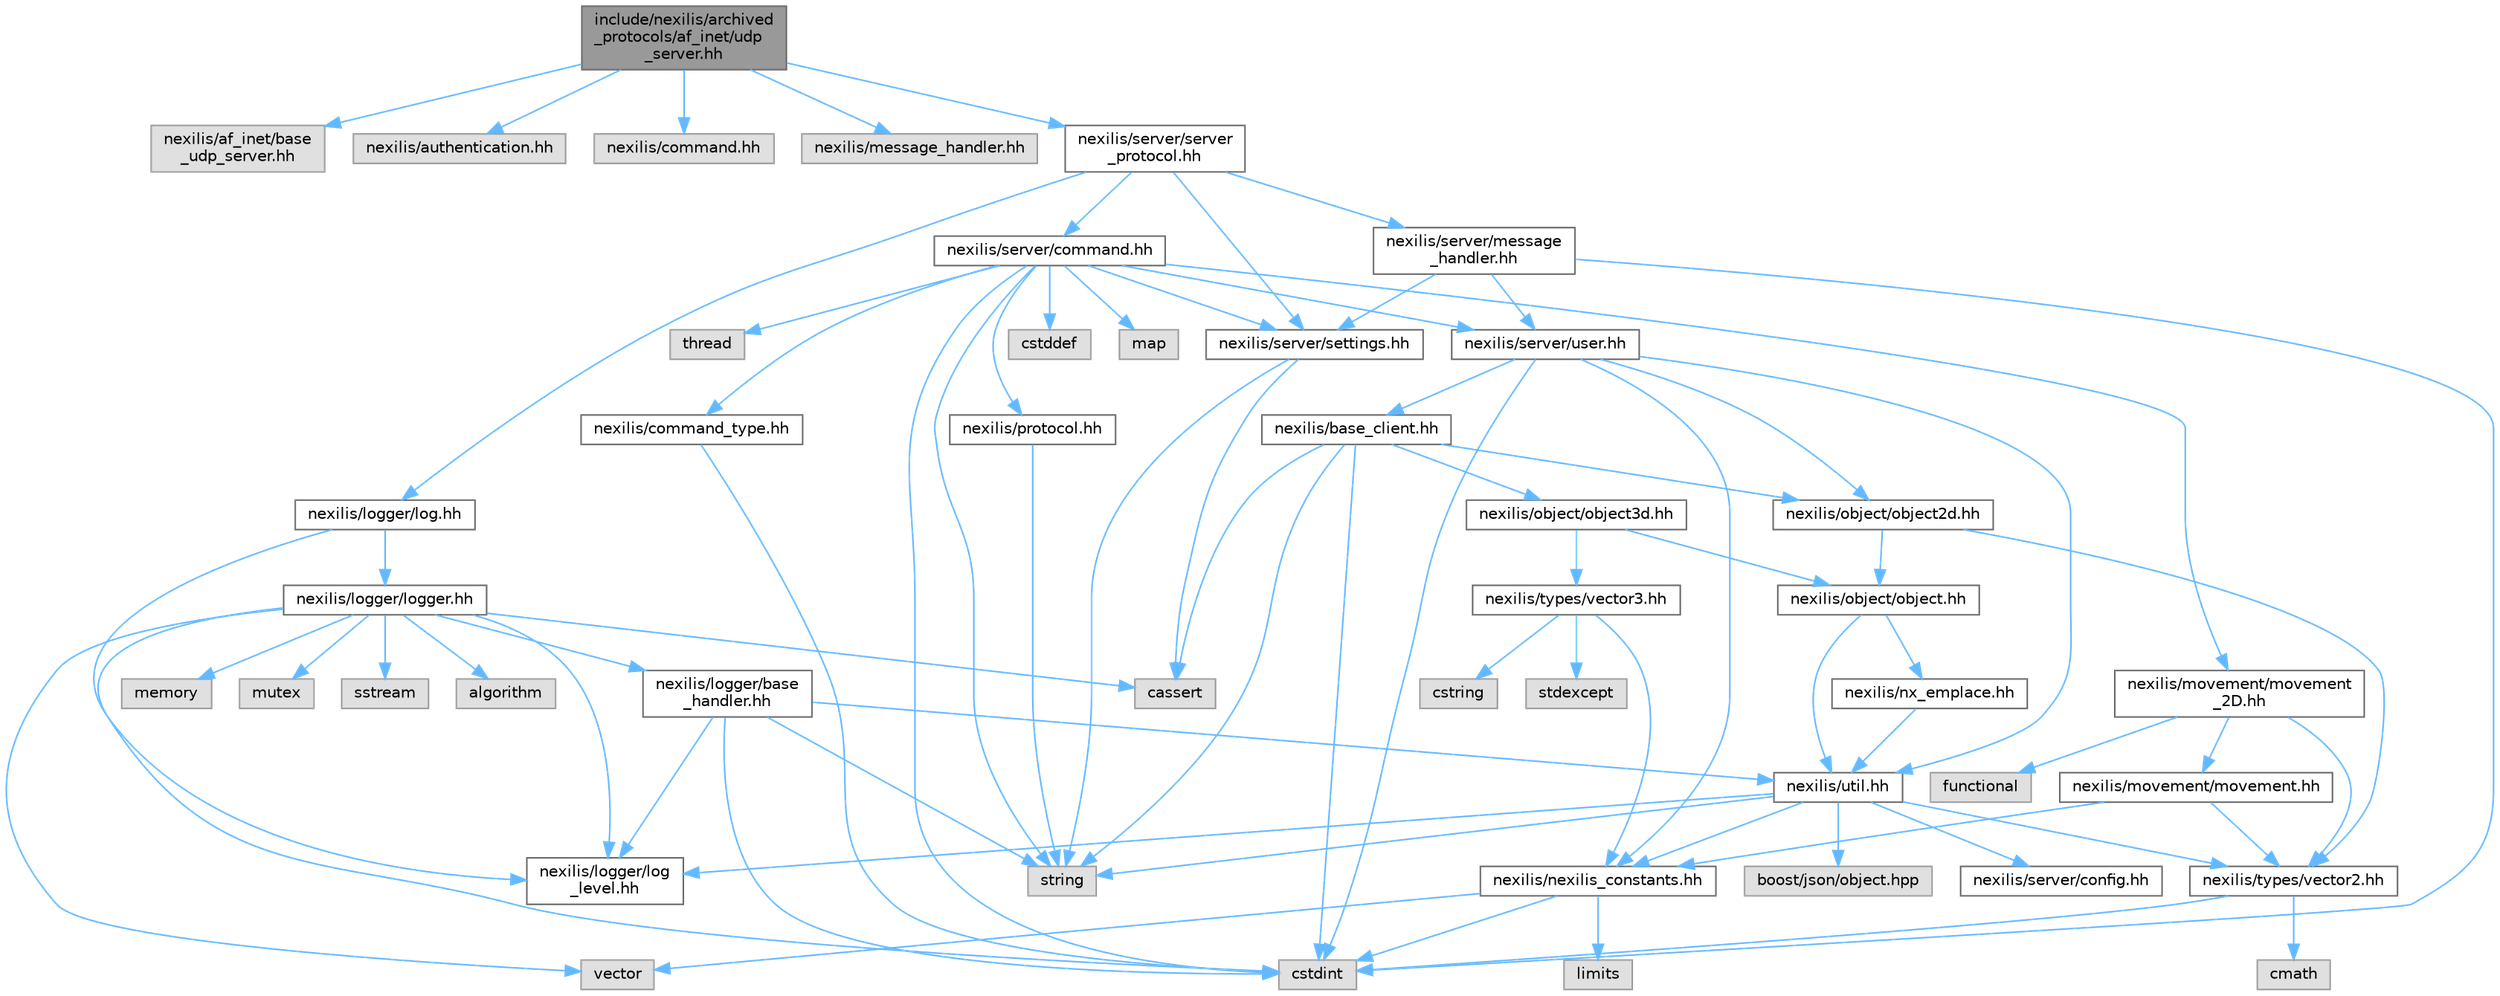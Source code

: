 digraph "include/nexilis/archived_protocols/af_inet/udp_server.hh"
{
 // LATEX_PDF_SIZE
  bgcolor="transparent";
  edge [fontname=Helvetica,fontsize=10,labelfontname=Helvetica,labelfontsize=10];
  node [fontname=Helvetica,fontsize=10,shape=box,height=0.2,width=0.4];
  Node1 [id="Node000001",label="include/nexilis/archived\l_protocols/af_inet/udp\l_server.hh",height=0.2,width=0.4,color="gray40", fillcolor="grey60", style="filled", fontcolor="black",tooltip=" "];
  Node1 -> Node2 [id="edge1_Node000001_Node000002",color="steelblue1",style="solid",tooltip=" "];
  Node2 [id="Node000002",label="nexilis/af_inet/base\l_udp_server.hh",height=0.2,width=0.4,color="grey60", fillcolor="#E0E0E0", style="filled",tooltip=" "];
  Node1 -> Node3 [id="edge2_Node000001_Node000003",color="steelblue1",style="solid",tooltip=" "];
  Node3 [id="Node000003",label="nexilis/authentication.hh",height=0.2,width=0.4,color="grey60", fillcolor="#E0E0E0", style="filled",tooltip=" "];
  Node1 -> Node4 [id="edge3_Node000001_Node000004",color="steelblue1",style="solid",tooltip=" "];
  Node4 [id="Node000004",label="nexilis/command.hh",height=0.2,width=0.4,color="grey60", fillcolor="#E0E0E0", style="filled",tooltip=" "];
  Node1 -> Node5 [id="edge4_Node000001_Node000005",color="steelblue1",style="solid",tooltip=" "];
  Node5 [id="Node000005",label="nexilis/message_handler.hh",height=0.2,width=0.4,color="grey60", fillcolor="#E0E0E0", style="filled",tooltip=" "];
  Node1 -> Node6 [id="edge5_Node000001_Node000006",color="steelblue1",style="solid",tooltip=" "];
  Node6 [id="Node000006",label="nexilis/server/server\l_protocol.hh",height=0.2,width=0.4,color="grey40", fillcolor="white", style="filled",URL="$da/dc6/server__protocol_8hh.html",tooltip=" "];
  Node6 -> Node7 [id="edge6_Node000006_Node000007",color="steelblue1",style="solid",tooltip=" "];
  Node7 [id="Node000007",label="nexilis/logger/log.hh",height=0.2,width=0.4,color="grey40", fillcolor="white", style="filled",URL="$d3/de3/log_8hh.html",tooltip=" "];
  Node7 -> Node8 [id="edge7_Node000007_Node000008",color="steelblue1",style="solid",tooltip=" "];
  Node8 [id="Node000008",label="nexilis/logger/log\l_level.hh",height=0.2,width=0.4,color="grey40", fillcolor="white", style="filled",URL="$dd/dbd/log__level_8hh.html",tooltip=" "];
  Node7 -> Node9 [id="edge8_Node000007_Node000009",color="steelblue1",style="solid",tooltip=" "];
  Node9 [id="Node000009",label="nexilis/logger/logger.hh",height=0.2,width=0.4,color="grey40", fillcolor="white", style="filled",URL="$d5/dc3/logger_8hh.html",tooltip=" "];
  Node9 -> Node10 [id="edge9_Node000009_Node000010",color="steelblue1",style="solid",tooltip=" "];
  Node10 [id="Node000010",label="nexilis/logger/base\l_handler.hh",height=0.2,width=0.4,color="grey40", fillcolor="white", style="filled",URL="$d5/d5a/base__handler_8hh.html",tooltip=" "];
  Node10 -> Node8 [id="edge10_Node000010_Node000008",color="steelblue1",style="solid",tooltip=" "];
  Node10 -> Node11 [id="edge11_Node000010_Node000011",color="steelblue1",style="solid",tooltip=" "];
  Node11 [id="Node000011",label="nexilis/util.hh",height=0.2,width=0.4,color="grey40", fillcolor="white", style="filled",URL="$d3/d68/util_8hh.html",tooltip=" "];
  Node11 -> Node8 [id="edge12_Node000011_Node000008",color="steelblue1",style="solid",tooltip=" "];
  Node11 -> Node12 [id="edge13_Node000011_Node000012",color="steelblue1",style="solid",tooltip=" "];
  Node12 [id="Node000012",label="nexilis/nexilis_constants.hh",height=0.2,width=0.4,color="grey40", fillcolor="white", style="filled",URL="$dd/da5/nexilis__constants_8hh.html",tooltip=" "];
  Node12 -> Node13 [id="edge14_Node000012_Node000013",color="steelblue1",style="solid",tooltip=" "];
  Node13 [id="Node000013",label="cstdint",height=0.2,width=0.4,color="grey60", fillcolor="#E0E0E0", style="filled",tooltip=" "];
  Node12 -> Node14 [id="edge15_Node000012_Node000014",color="steelblue1",style="solid",tooltip=" "];
  Node14 [id="Node000014",label="limits",height=0.2,width=0.4,color="grey60", fillcolor="#E0E0E0", style="filled",tooltip=" "];
  Node12 -> Node15 [id="edge16_Node000012_Node000015",color="steelblue1",style="solid",tooltip=" "];
  Node15 [id="Node000015",label="vector",height=0.2,width=0.4,color="grey60", fillcolor="#E0E0E0", style="filled",tooltip=" "];
  Node11 -> Node16 [id="edge17_Node000011_Node000016",color="steelblue1",style="solid",tooltip=" "];
  Node16 [id="Node000016",label="nexilis/server/config.hh",height=0.2,width=0.4,color="grey40", fillcolor="white", style="filled",URL="$dc/d53/config_8hh.html",tooltip=" "];
  Node11 -> Node17 [id="edge18_Node000011_Node000017",color="steelblue1",style="solid",tooltip=" "];
  Node17 [id="Node000017",label="nexilis/types/vector2.hh",height=0.2,width=0.4,color="grey40", fillcolor="white", style="filled",URL="$d1/d6b/vector2_8hh.html",tooltip=" "];
  Node17 -> Node18 [id="edge19_Node000017_Node000018",color="steelblue1",style="solid",tooltip=" "];
  Node18 [id="Node000018",label="cmath",height=0.2,width=0.4,color="grey60", fillcolor="#E0E0E0", style="filled",tooltip=" "];
  Node17 -> Node13 [id="edge20_Node000017_Node000013",color="steelblue1",style="solid",tooltip=" "];
  Node11 -> Node19 [id="edge21_Node000011_Node000019",color="steelblue1",style="solid",tooltip=" "];
  Node19 [id="Node000019",label="boost/json/object.hpp",height=0.2,width=0.4,color="grey60", fillcolor="#E0E0E0", style="filled",tooltip=" "];
  Node11 -> Node20 [id="edge22_Node000011_Node000020",color="steelblue1",style="solid",tooltip=" "];
  Node20 [id="Node000020",label="string",height=0.2,width=0.4,color="grey60", fillcolor="#E0E0E0", style="filled",tooltip=" "];
  Node10 -> Node13 [id="edge23_Node000010_Node000013",color="steelblue1",style="solid",tooltip=" "];
  Node10 -> Node20 [id="edge24_Node000010_Node000020",color="steelblue1",style="solid",tooltip=" "];
  Node9 -> Node8 [id="edge25_Node000009_Node000008",color="steelblue1",style="solid",tooltip=" "];
  Node9 -> Node21 [id="edge26_Node000009_Node000021",color="steelblue1",style="solid",tooltip=" "];
  Node21 [id="Node000021",label="algorithm",height=0.2,width=0.4,color="grey60", fillcolor="#E0E0E0", style="filled",tooltip=" "];
  Node9 -> Node22 [id="edge27_Node000009_Node000022",color="steelblue1",style="solid",tooltip=" "];
  Node22 [id="Node000022",label="cassert",height=0.2,width=0.4,color="grey60", fillcolor="#E0E0E0", style="filled",tooltip=" "];
  Node9 -> Node13 [id="edge28_Node000009_Node000013",color="steelblue1",style="solid",tooltip=" "];
  Node9 -> Node23 [id="edge29_Node000009_Node000023",color="steelblue1",style="solid",tooltip=" "];
  Node23 [id="Node000023",label="memory",height=0.2,width=0.4,color="grey60", fillcolor="#E0E0E0", style="filled",tooltip=" "];
  Node9 -> Node24 [id="edge30_Node000009_Node000024",color="steelblue1",style="solid",tooltip=" "];
  Node24 [id="Node000024",label="mutex",height=0.2,width=0.4,color="grey60", fillcolor="#E0E0E0", style="filled",tooltip=" "];
  Node9 -> Node25 [id="edge31_Node000009_Node000025",color="steelblue1",style="solid",tooltip=" "];
  Node25 [id="Node000025",label="sstream",height=0.2,width=0.4,color="grey60", fillcolor="#E0E0E0", style="filled",tooltip=" "];
  Node9 -> Node15 [id="edge32_Node000009_Node000015",color="steelblue1",style="solid",tooltip=" "];
  Node6 -> Node26 [id="edge33_Node000006_Node000026",color="steelblue1",style="solid",tooltip=" "];
  Node26 [id="Node000026",label="nexilis/server/command.hh",height=0.2,width=0.4,color="grey40", fillcolor="white", style="filled",URL="$dc/d3b/command_8hh.html",tooltip=" "];
  Node26 -> Node27 [id="edge34_Node000026_Node000027",color="steelblue1",style="solid",tooltip=" "];
  Node27 [id="Node000027",label="nexilis/command_type.hh",height=0.2,width=0.4,color="grey40", fillcolor="white", style="filled",URL="$dd/dcf/command__type_8hh.html",tooltip=" "];
  Node27 -> Node13 [id="edge35_Node000027_Node000013",color="steelblue1",style="solid",tooltip=" "];
  Node26 -> Node28 [id="edge36_Node000026_Node000028",color="steelblue1",style="solid",tooltip=" "];
  Node28 [id="Node000028",label="nexilis/movement/movement\l_2D.hh",height=0.2,width=0.4,color="grey40", fillcolor="white", style="filled",URL="$d3/d92/movement__2D_8hh.html",tooltip=" "];
  Node28 -> Node29 [id="edge37_Node000028_Node000029",color="steelblue1",style="solid",tooltip=" "];
  Node29 [id="Node000029",label="nexilis/movement/movement.hh",height=0.2,width=0.4,color="grey40", fillcolor="white", style="filled",URL="$df/da3/movement_8hh.html",tooltip=" "];
  Node29 -> Node12 [id="edge38_Node000029_Node000012",color="steelblue1",style="solid",tooltip=" "];
  Node29 -> Node17 [id="edge39_Node000029_Node000017",color="steelblue1",style="solid",tooltip=" "];
  Node28 -> Node17 [id="edge40_Node000028_Node000017",color="steelblue1",style="solid",tooltip=" "];
  Node28 -> Node30 [id="edge41_Node000028_Node000030",color="steelblue1",style="solid",tooltip=" "];
  Node30 [id="Node000030",label="functional",height=0.2,width=0.4,color="grey60", fillcolor="#E0E0E0", style="filled",tooltip=" "];
  Node26 -> Node31 [id="edge42_Node000026_Node000031",color="steelblue1",style="solid",tooltip=" "];
  Node31 [id="Node000031",label="nexilis/protocol.hh",height=0.2,width=0.4,color="grey40", fillcolor="white", style="filled",URL="$d1/d2a/protocol_8hh.html",tooltip=" "];
  Node31 -> Node20 [id="edge43_Node000031_Node000020",color="steelblue1",style="solid",tooltip=" "];
  Node26 -> Node32 [id="edge44_Node000026_Node000032",color="steelblue1",style="solid",tooltip=" "];
  Node32 [id="Node000032",label="nexilis/server/settings.hh",height=0.2,width=0.4,color="grey40", fillcolor="white", style="filled",URL="$d7/df4/settings_8hh.html",tooltip=" "];
  Node32 -> Node22 [id="edge45_Node000032_Node000022",color="steelblue1",style="solid",tooltip=" "];
  Node32 -> Node20 [id="edge46_Node000032_Node000020",color="steelblue1",style="solid",tooltip=" "];
  Node26 -> Node33 [id="edge47_Node000026_Node000033",color="steelblue1",style="solid",tooltip=" "];
  Node33 [id="Node000033",label="nexilis/server/user.hh",height=0.2,width=0.4,color="grey40", fillcolor="white", style="filled",URL="$d8/ddf/user_8hh.html",tooltip=" "];
  Node33 -> Node13 [id="edge48_Node000033_Node000013",color="steelblue1",style="solid",tooltip=" "];
  Node33 -> Node34 [id="edge49_Node000033_Node000034",color="steelblue1",style="solid",tooltip=" "];
  Node34 [id="Node000034",label="nexilis/base_client.hh",height=0.2,width=0.4,color="grey40", fillcolor="white", style="filled",URL="$d1/d89/base__client_8hh.html",tooltip=" "];
  Node34 -> Node22 [id="edge50_Node000034_Node000022",color="steelblue1",style="solid",tooltip=" "];
  Node34 -> Node13 [id="edge51_Node000034_Node000013",color="steelblue1",style="solid",tooltip=" "];
  Node34 -> Node20 [id="edge52_Node000034_Node000020",color="steelblue1",style="solid",tooltip=" "];
  Node34 -> Node35 [id="edge53_Node000034_Node000035",color="steelblue1",style="solid",tooltip=" "];
  Node35 [id="Node000035",label="nexilis/object/object2d.hh",height=0.2,width=0.4,color="grey40", fillcolor="white", style="filled",URL="$db/d6b/object2d_8hh.html",tooltip=" "];
  Node35 -> Node36 [id="edge54_Node000035_Node000036",color="steelblue1",style="solid",tooltip=" "];
  Node36 [id="Node000036",label="nexilis/object/object.hh",height=0.2,width=0.4,color="grey40", fillcolor="white", style="filled",URL="$dd/d07/object_8hh.html",tooltip=" "];
  Node36 -> Node37 [id="edge55_Node000036_Node000037",color="steelblue1",style="solid",tooltip=" "];
  Node37 [id="Node000037",label="nexilis/nx_emplace.hh",height=0.2,width=0.4,color="grey40", fillcolor="white", style="filled",URL="$de/d10/nx__emplace_8hh.html",tooltip=" "];
  Node37 -> Node11 [id="edge56_Node000037_Node000011",color="steelblue1",style="solid",tooltip=" "];
  Node36 -> Node11 [id="edge57_Node000036_Node000011",color="steelblue1",style="solid",tooltip=" "];
  Node35 -> Node17 [id="edge58_Node000035_Node000017",color="steelblue1",style="solid",tooltip=" "];
  Node34 -> Node38 [id="edge59_Node000034_Node000038",color="steelblue1",style="solid",tooltip=" "];
  Node38 [id="Node000038",label="nexilis/object/object3d.hh",height=0.2,width=0.4,color="grey40", fillcolor="white", style="filled",URL="$d4/d63/object3d_8hh.html",tooltip=" "];
  Node38 -> Node36 [id="edge60_Node000038_Node000036",color="steelblue1",style="solid",tooltip=" "];
  Node38 -> Node39 [id="edge61_Node000038_Node000039",color="steelblue1",style="solid",tooltip=" "];
  Node39 [id="Node000039",label="nexilis/types/vector3.hh",height=0.2,width=0.4,color="grey40", fillcolor="white", style="filled",URL="$db/d36/vector3_8hh.html",tooltip=" "];
  Node39 -> Node12 [id="edge62_Node000039_Node000012",color="steelblue1",style="solid",tooltip=" "];
  Node39 -> Node40 [id="edge63_Node000039_Node000040",color="steelblue1",style="solid",tooltip=" "];
  Node40 [id="Node000040",label="cstring",height=0.2,width=0.4,color="grey60", fillcolor="#E0E0E0", style="filled",tooltip=" "];
  Node39 -> Node41 [id="edge64_Node000039_Node000041",color="steelblue1",style="solid",tooltip=" "];
  Node41 [id="Node000041",label="stdexcept",height=0.2,width=0.4,color="grey60", fillcolor="#E0E0E0", style="filled",tooltip=" "];
  Node33 -> Node12 [id="edge65_Node000033_Node000012",color="steelblue1",style="solid",tooltip=" "];
  Node33 -> Node35 [id="edge66_Node000033_Node000035",color="steelblue1",style="solid",tooltip=" "];
  Node33 -> Node11 [id="edge67_Node000033_Node000011",color="steelblue1",style="solid",tooltip=" "];
  Node26 -> Node42 [id="edge68_Node000026_Node000042",color="steelblue1",style="solid",tooltip=" "];
  Node42 [id="Node000042",label="cstddef",height=0.2,width=0.4,color="grey60", fillcolor="#E0E0E0", style="filled",tooltip=" "];
  Node26 -> Node13 [id="edge69_Node000026_Node000013",color="steelblue1",style="solid",tooltip=" "];
  Node26 -> Node43 [id="edge70_Node000026_Node000043",color="steelblue1",style="solid",tooltip=" "];
  Node43 [id="Node000043",label="map",height=0.2,width=0.4,color="grey60", fillcolor="#E0E0E0", style="filled",tooltip=" "];
  Node26 -> Node20 [id="edge71_Node000026_Node000020",color="steelblue1",style="solid",tooltip=" "];
  Node26 -> Node44 [id="edge72_Node000026_Node000044",color="steelblue1",style="solid",tooltip=" "];
  Node44 [id="Node000044",label="thread",height=0.2,width=0.4,color="grey60", fillcolor="#E0E0E0", style="filled",tooltip=" "];
  Node6 -> Node45 [id="edge73_Node000006_Node000045",color="steelblue1",style="solid",tooltip=" "];
  Node45 [id="Node000045",label="nexilis/server/message\l_handler.hh",height=0.2,width=0.4,color="grey40", fillcolor="white", style="filled",URL="$da/de8/message__handler_8hh.html",tooltip=" "];
  Node45 -> Node32 [id="edge74_Node000045_Node000032",color="steelblue1",style="solid",tooltip=" "];
  Node45 -> Node33 [id="edge75_Node000045_Node000033",color="steelblue1",style="solid",tooltip=" "];
  Node45 -> Node13 [id="edge76_Node000045_Node000013",color="steelblue1",style="solid",tooltip=" "];
  Node6 -> Node32 [id="edge77_Node000006_Node000032",color="steelblue1",style="solid",tooltip=" "];
}
